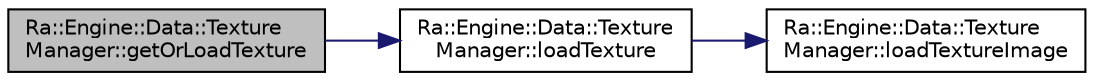 digraph "Ra::Engine::Data::TextureManager::getOrLoadTexture"
{
 // INTERACTIVE_SVG=YES
 // LATEX_PDF_SIZE
  edge [fontname="Helvetica",fontsize="10",labelfontname="Helvetica",labelfontsize="10"];
  node [fontname="Helvetica",fontsize="10",shape=record];
  rankdir="LR";
  Node1 [label="Ra::Engine::Data::Texture\lManager::getOrLoadTexture",height=0.2,width=0.4,color="black", fillcolor="grey75", style="filled", fontcolor="black",tooltip=" "];
  Node1 -> Node2 [color="midnightblue",fontsize="10",style="solid",fontname="Helvetica"];
  Node2 [label="Ra::Engine::Data::Texture\lManager::loadTexture",height=0.2,width=0.4,color="black", fillcolor="white", style="filled",URL="$classRa_1_1Engine_1_1Data_1_1TextureManager.html#a5680332e080cccaac9d0fe9632a8da0f",tooltip=" "];
  Node2 -> Node3 [color="midnightblue",fontsize="10",style="solid",fontname="Helvetica"];
  Node3 [label="Ra::Engine::Data::Texture\lManager::loadTextureImage",height=0.2,width=0.4,color="black", fillcolor="white", style="filled",URL="$classRa_1_1Engine_1_1Data_1_1TextureManager.html#ab744921bc126b356965047f2d2945ee1",tooltip=" "];
}

